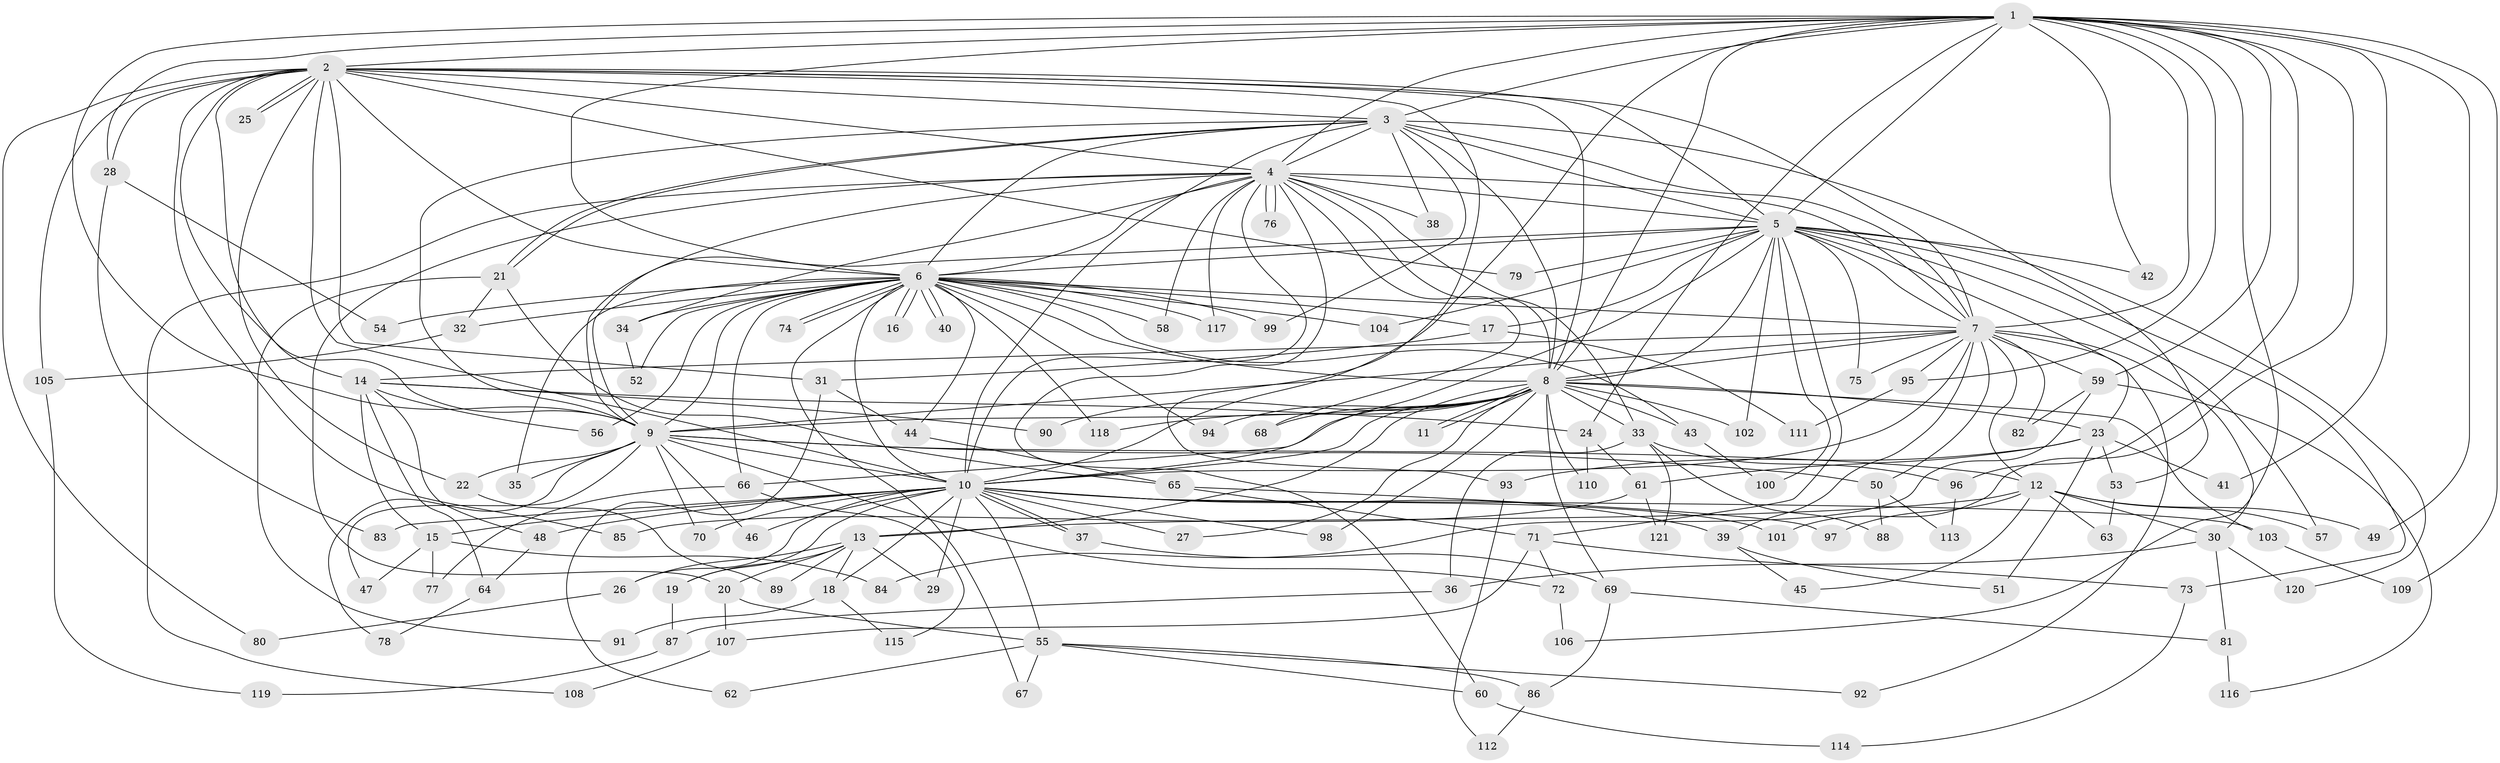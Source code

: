 // coarse degree distribution, {19: 0.01098901098901099, 29: 0.01098901098901099, 14: 0.02197802197802198, 20: 0.01098901098901099, 28: 0.01098901098901099, 23: 0.02197802197802198, 24: 0.01098901098901099, 2: 0.4945054945054945, 10: 0.01098901098901099, 11: 0.01098901098901099, 3: 0.17582417582417584, 4: 0.12087912087912088, 6: 0.01098901098901099, 7: 0.03296703296703297, 5: 0.03296703296703297, 1: 0.01098901098901099}
// Generated by graph-tools (version 1.1) at 2025/23/03/03/25 07:23:48]
// undirected, 121 vertices, 267 edges
graph export_dot {
graph [start="1"]
  node [color=gray90,style=filled];
  1;
  2;
  3;
  4;
  5;
  6;
  7;
  8;
  9;
  10;
  11;
  12;
  13;
  14;
  15;
  16;
  17;
  18;
  19;
  20;
  21;
  22;
  23;
  24;
  25;
  26;
  27;
  28;
  29;
  30;
  31;
  32;
  33;
  34;
  35;
  36;
  37;
  38;
  39;
  40;
  41;
  42;
  43;
  44;
  45;
  46;
  47;
  48;
  49;
  50;
  51;
  52;
  53;
  54;
  55;
  56;
  57;
  58;
  59;
  60;
  61;
  62;
  63;
  64;
  65;
  66;
  67;
  68;
  69;
  70;
  71;
  72;
  73;
  74;
  75;
  76;
  77;
  78;
  79;
  80;
  81;
  82;
  83;
  84;
  85;
  86;
  87;
  88;
  89;
  90;
  91;
  92;
  93;
  94;
  95;
  96;
  97;
  98;
  99;
  100;
  101;
  102;
  103;
  104;
  105;
  106;
  107;
  108;
  109;
  110;
  111;
  112;
  113;
  114;
  115;
  116;
  117;
  118;
  119;
  120;
  121;
  1 -- 2;
  1 -- 3;
  1 -- 4;
  1 -- 5;
  1 -- 6;
  1 -- 7;
  1 -- 8;
  1 -- 9;
  1 -- 10;
  1 -- 24;
  1 -- 28;
  1 -- 41;
  1 -- 42;
  1 -- 49;
  1 -- 59;
  1 -- 95;
  1 -- 96;
  1 -- 101;
  1 -- 106;
  1 -- 109;
  2 -- 3;
  2 -- 4;
  2 -- 5;
  2 -- 6;
  2 -- 7;
  2 -- 8;
  2 -- 9;
  2 -- 10;
  2 -- 14;
  2 -- 22;
  2 -- 25;
  2 -- 25;
  2 -- 28;
  2 -- 31;
  2 -- 79;
  2 -- 80;
  2 -- 85;
  2 -- 93;
  2 -- 105;
  3 -- 4;
  3 -- 5;
  3 -- 6;
  3 -- 7;
  3 -- 8;
  3 -- 9;
  3 -- 10;
  3 -- 21;
  3 -- 21;
  3 -- 38;
  3 -- 53;
  3 -- 99;
  4 -- 5;
  4 -- 6;
  4 -- 7;
  4 -- 8;
  4 -- 9;
  4 -- 10;
  4 -- 20;
  4 -- 33;
  4 -- 34;
  4 -- 38;
  4 -- 58;
  4 -- 60;
  4 -- 68;
  4 -- 76;
  4 -- 76;
  4 -- 108;
  4 -- 117;
  5 -- 6;
  5 -- 7;
  5 -- 8;
  5 -- 9;
  5 -- 10;
  5 -- 17;
  5 -- 23;
  5 -- 42;
  5 -- 57;
  5 -- 71;
  5 -- 73;
  5 -- 75;
  5 -- 79;
  5 -- 100;
  5 -- 102;
  5 -- 104;
  5 -- 120;
  6 -- 7;
  6 -- 8;
  6 -- 9;
  6 -- 10;
  6 -- 16;
  6 -- 16;
  6 -- 17;
  6 -- 32;
  6 -- 34;
  6 -- 35;
  6 -- 40;
  6 -- 40;
  6 -- 43;
  6 -- 44;
  6 -- 52;
  6 -- 54;
  6 -- 56;
  6 -- 58;
  6 -- 66;
  6 -- 67;
  6 -- 74;
  6 -- 74;
  6 -- 94;
  6 -- 99;
  6 -- 104;
  6 -- 117;
  6 -- 118;
  7 -- 8;
  7 -- 9;
  7 -- 10;
  7 -- 12;
  7 -- 14;
  7 -- 30;
  7 -- 39;
  7 -- 50;
  7 -- 59;
  7 -- 75;
  7 -- 82;
  7 -- 92;
  7 -- 95;
  8 -- 9;
  8 -- 10;
  8 -- 11;
  8 -- 11;
  8 -- 13;
  8 -- 23;
  8 -- 27;
  8 -- 33;
  8 -- 43;
  8 -- 66;
  8 -- 68;
  8 -- 69;
  8 -- 90;
  8 -- 94;
  8 -- 98;
  8 -- 102;
  8 -- 103;
  8 -- 110;
  8 -- 118;
  9 -- 10;
  9 -- 12;
  9 -- 22;
  9 -- 35;
  9 -- 46;
  9 -- 47;
  9 -- 50;
  9 -- 70;
  9 -- 72;
  9 -- 78;
  10 -- 15;
  10 -- 18;
  10 -- 19;
  10 -- 26;
  10 -- 27;
  10 -- 29;
  10 -- 37;
  10 -- 37;
  10 -- 39;
  10 -- 46;
  10 -- 48;
  10 -- 55;
  10 -- 70;
  10 -- 83;
  10 -- 98;
  10 -- 101;
  10 -- 103;
  12 -- 13;
  12 -- 30;
  12 -- 45;
  12 -- 49;
  12 -- 57;
  12 -- 63;
  12 -- 97;
  13 -- 18;
  13 -- 19;
  13 -- 20;
  13 -- 26;
  13 -- 29;
  13 -- 89;
  14 -- 15;
  14 -- 24;
  14 -- 48;
  14 -- 56;
  14 -- 64;
  14 -- 90;
  15 -- 47;
  15 -- 77;
  15 -- 84;
  17 -- 31;
  17 -- 111;
  18 -- 91;
  18 -- 115;
  19 -- 87;
  20 -- 55;
  20 -- 107;
  21 -- 32;
  21 -- 65;
  21 -- 91;
  22 -- 89;
  23 -- 41;
  23 -- 51;
  23 -- 53;
  23 -- 61;
  23 -- 93;
  24 -- 61;
  24 -- 110;
  26 -- 80;
  28 -- 54;
  28 -- 83;
  30 -- 36;
  30 -- 81;
  30 -- 120;
  31 -- 44;
  31 -- 62;
  32 -- 105;
  33 -- 36;
  33 -- 88;
  33 -- 96;
  33 -- 121;
  34 -- 52;
  36 -- 87;
  37 -- 69;
  39 -- 45;
  39 -- 51;
  43 -- 100;
  44 -- 65;
  48 -- 64;
  50 -- 88;
  50 -- 113;
  53 -- 63;
  55 -- 60;
  55 -- 62;
  55 -- 67;
  55 -- 86;
  55 -- 92;
  59 -- 82;
  59 -- 84;
  59 -- 116;
  60 -- 114;
  61 -- 85;
  61 -- 121;
  64 -- 78;
  65 -- 71;
  65 -- 97;
  66 -- 77;
  66 -- 115;
  69 -- 81;
  69 -- 86;
  71 -- 72;
  71 -- 73;
  71 -- 107;
  72 -- 106;
  73 -- 114;
  81 -- 116;
  86 -- 112;
  87 -- 119;
  93 -- 112;
  95 -- 111;
  96 -- 113;
  103 -- 109;
  105 -- 119;
  107 -- 108;
}
